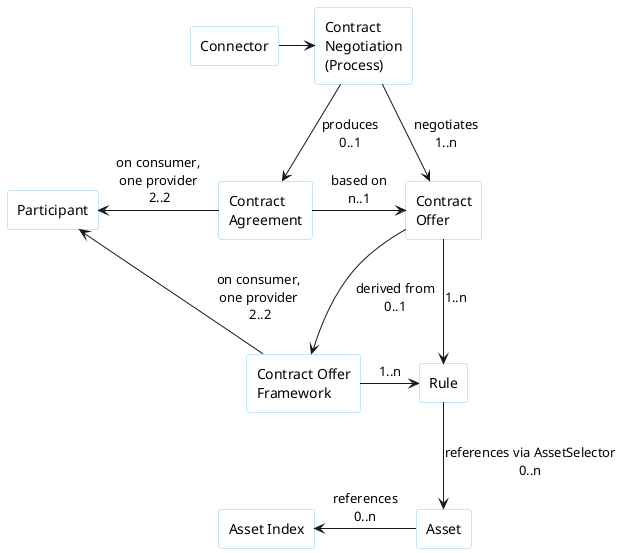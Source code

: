 @startuml

skinParam NoteBackgroundColor WhiteSmoke
skinParam NoteFontColor Black
skinParam ParticipantBackgroundColor WhiteSmoke
skinParam ActorBackgroundColor WhiteSmoke
skinParam AgentBackgroundColor White
skinParam AgentBorderColor SkyBlue
skinparam shadowing false

!define ConsumerColor f8f2ff
!define ProviderColor d9edff
!define WarningColor Business
!define LeadColor Technology

agent Participant
agent Connector
agent Negotiation as "Contract\nNegotiation\n(Process)"
agent Agreement as "Contract\nAgreement"
agent Framework as "Contract Offer\nFramework"
agent Offer as "Contract\nOffer"
agent Rule
agent Asset
agent Index as "Asset Index"


Connector -right-> Negotiation
Negotiation -down-> Agreement : produces\n0..1
Agreement -left-> Participant : on consumer,\none provider\n 2..2
Agreement -right-> Offer : based on\nn..1
Negotiation -> Offer : negotiates\n1..n
Offer -down-> Framework : derived from\n0..1
Framework -left-> Participant : on consumer,\none provider\n 2..2

Framework -right-> Rule: 1..n
Rule -down-> Asset : references via AssetSelector\n0..n
Asset -left-> Index: references\n0..n

Offer -> Rule : 1..n

@enduml